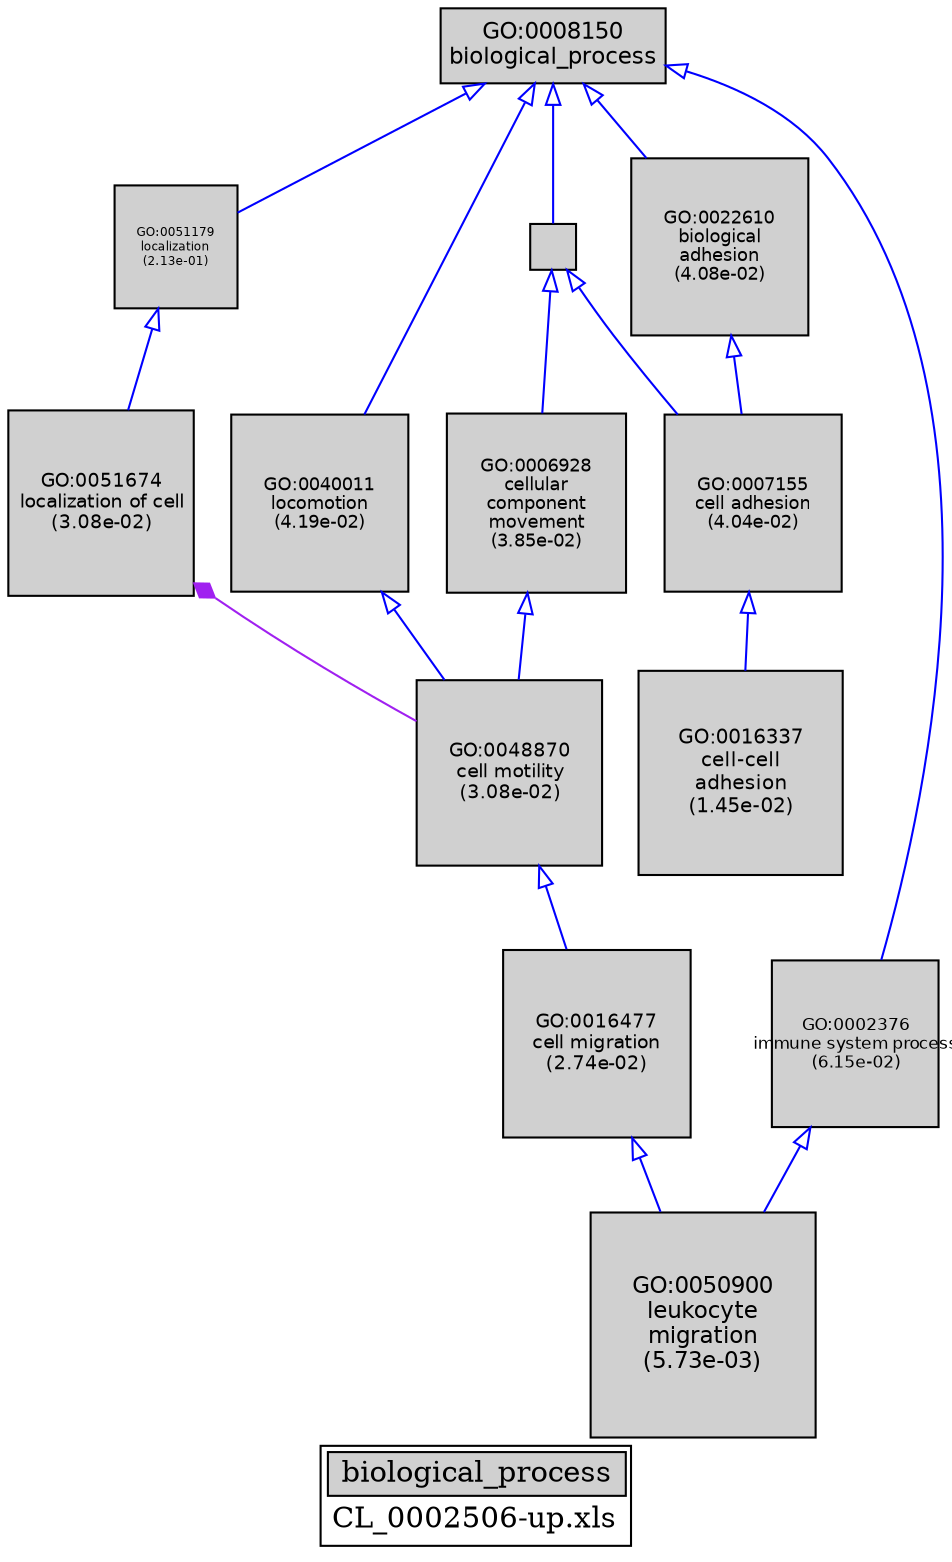 digraph "biological_process" {
graph [ bgcolor = "#FFFFFF", label = <<TABLE COLOR="black" BGCOLOR="white"><TR><TD COLSPAN="2" BGCOLOR="#D0D0D0"><FONT COLOR="black">biological_process</FONT></TD></TR><TR><TD BORDER="0">CL_0002506-up.xls</TD></TR></TABLE>> ];
node [ fontname = "Helvetica" ];

subgraph "nodes" {

node [ style = "filled", fixedsize = "true", width = 1, shape = "box", fontsize = 9, fillcolor = "#D0D0D0", fontcolor = "black", color = "black" ];

"GO:0022610" [ URL = "#GO:0022610", label = <<TABLE BORDER="0"><TR><TD>GO:0022610<BR/>biological<BR/>adhesion<BR/>(4.08e-02)</TD></TR></TABLE>>, width = 1.18223970412, shape = "box", fontsize = 8.51212586967, height = 1.18223970412 ];
"GO:0016337" [ URL = "#GO:0016337", label = <<TABLE BORDER="0"><TR><TD>GO:0016337<BR/>cell-cell<BR/>adhesion<BR/>(1.45e-02)</TD></TR></TABLE>>, width = 1.35916597971, shape = "box", fontsize = 9.78599505388, height = 1.35916597971 ];
"GO:0050900" [ URL = "#GO:0050900", label = <<TABLE BORDER="0"><TR><TD>GO:0050900<BR/>leukocyte<BR/>migration<BR/>(5.73e-03)</TD></TR></TABLE>>, width = 1.5, shape = "box", fontsize = 10.8, height = 1.5 ];
"GO:0051179" [ URL = "#GO:0051179", label = <<TABLE BORDER="0"><TR><TD>GO:0051179<BR/>localization<BR/>(2.13e-01)</TD></TR></TABLE>>, width = 0.825372323732, shape = "box", fontsize = 5.94268073087, height = 0.825372323732 ];
"GO:0051674" [ URL = "#GO:0051674", label = <<TABLE BORDER="0"><TR><TD>GO:0051674<BR/>localization of cell<BR/>(3.08e-02)</TD></TR></TABLE>>, width = 1.2329396552, shape = "box", fontsize = 8.87716551741, height = 1.2329396552 ];
"GO:0006928" [ URL = "#GO:0006928", label = <<TABLE BORDER="0"><TR><TD>GO:0006928<BR/>cellular<BR/>component<BR/>movement<BR/>(3.85e-02)</TD></TR></TABLE>>, width = 1.19310715684, shape = "box", fontsize = 8.59037152927, height = 1.19310715684 ];
"GO:0048870" [ URL = "#GO:0048870", label = <<TABLE BORDER="0"><TR><TD>GO:0048870<BR/>cell motility<BR/>(3.08e-02)</TD></TR></TABLE>>, width = 1.2329396552, shape = "box", fontsize = 8.87716551741, height = 1.2329396552 ];
"GO:0007155" [ URL = "#GO:0007155", label = <<TABLE BORDER="0"><TR><TD>GO:0007155<BR/>cell adhesion<BR/>(4.04e-02)</TD></TR></TABLE>>, width = 1.18406432289, shape = "box", fontsize = 8.5252631248, height = 1.18406432289 ];
"GO:0040011" [ URL = "#GO:0040011", label = <<TABLE BORDER="0"><TR><TD>GO:0040011<BR/>locomotion<BR/>(4.19e-02)</TD></TR></TABLE>>, width = 1.17744759285, shape = "box", fontsize = 8.47762266852, height = 1.17744759285 ];
"GO:0008150" [ URL = "#GO:0008150", label = <<TABLE BORDER="0"><TR><TD>GO:0008150<BR/>biological_process</TD></TR></TABLE>>, width = 1.5, shape = "box", fontsize = 10.8 ];
"GO:0002376" [ URL = "#GO:0002376", label = <<TABLE BORDER="0"><TR><TD>GO:0002376<BR/>immune system process<BR/>(6.15e-02)</TD></TR></TABLE>>, width = 1.10468249666, shape = "box", fontsize = 7.95371397592, height = 1.10468249666 ];
"GO:0016477" [ URL = "#GO:0016477", label = <<TABLE BORDER="0"><TR><TD>GO:0016477<BR/>cell migration<BR/>(2.74e-02)</TD></TR></TABLE>>, width = 1.25316322598, shape = "box", fontsize = 9.02277522703, height = 1.25316322598 ];
"GO:0009987" [ URL = "#GO:0009987", label = "", width = 0.30766362451, shape = "box", height = 0.30766362451 ];
}
subgraph "edges" {


edge [ dir = "back", weight = 1 ];
subgraph "regulates" {


edge [ color = "cyan", arrowtail = "none" ];
subgraph "positive" {


edge [ color = "green", arrowtail = "vee" ];
}
subgraph "negative" {


edge [ color = "red", arrowtail = "tee" ];
}
}
subgraph "part_of" {


edge [ color = "purple", arrowtail = "diamond", weight = 2.5 ];
"GO:0051674" -> "GO:0048870";
}
subgraph "is_a" {


edge [ color = "blue", arrowtail = "empty", weight = 5.0 ];
"GO:0008150" -> "GO:0051179";
"GO:0051179" -> "GO:0051674";
"GO:0008150" -> "GO:0022610";
"GO:0009987" -> "GO:0007155";
"GO:0002376" -> "GO:0050900";
"GO:0008150" -> "GO:0002376";
"GO:0008150" -> "GO:0009987";
"GO:0009987" -> "GO:0006928";
"GO:0022610" -> "GO:0007155";
"GO:0016477" -> "GO:0050900";
"GO:0006928" -> "GO:0048870";
"GO:0008150" -> "GO:0040011";
"GO:0040011" -> "GO:0048870";
"GO:0048870" -> "GO:0016477";
"GO:0007155" -> "GO:0016337";
}
}
}
